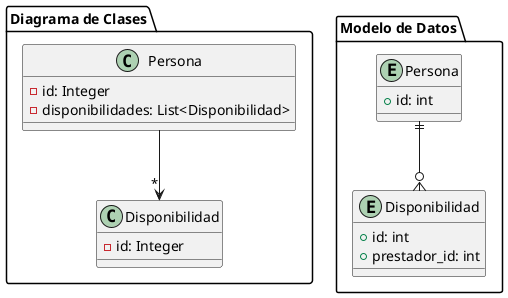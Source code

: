 @startuml
package "Diagrama de Clases" {
    class Persona {
        -id: Integer
        -disponibilidades: List<Disponibilidad>
    }

    class Disponibilidad {
        -id: Integer
    }

    Persona -->"*" Disponibilidad
}

package "Modelo de Datos" {
    entity "Persona" as persona {
        +id: int
    }

    entity "Disponibilidad" as disponibilidad {
        +id: int
        +prestador_id: int
    }

    persona ||--o{ disponibilidad
}
@enduml
